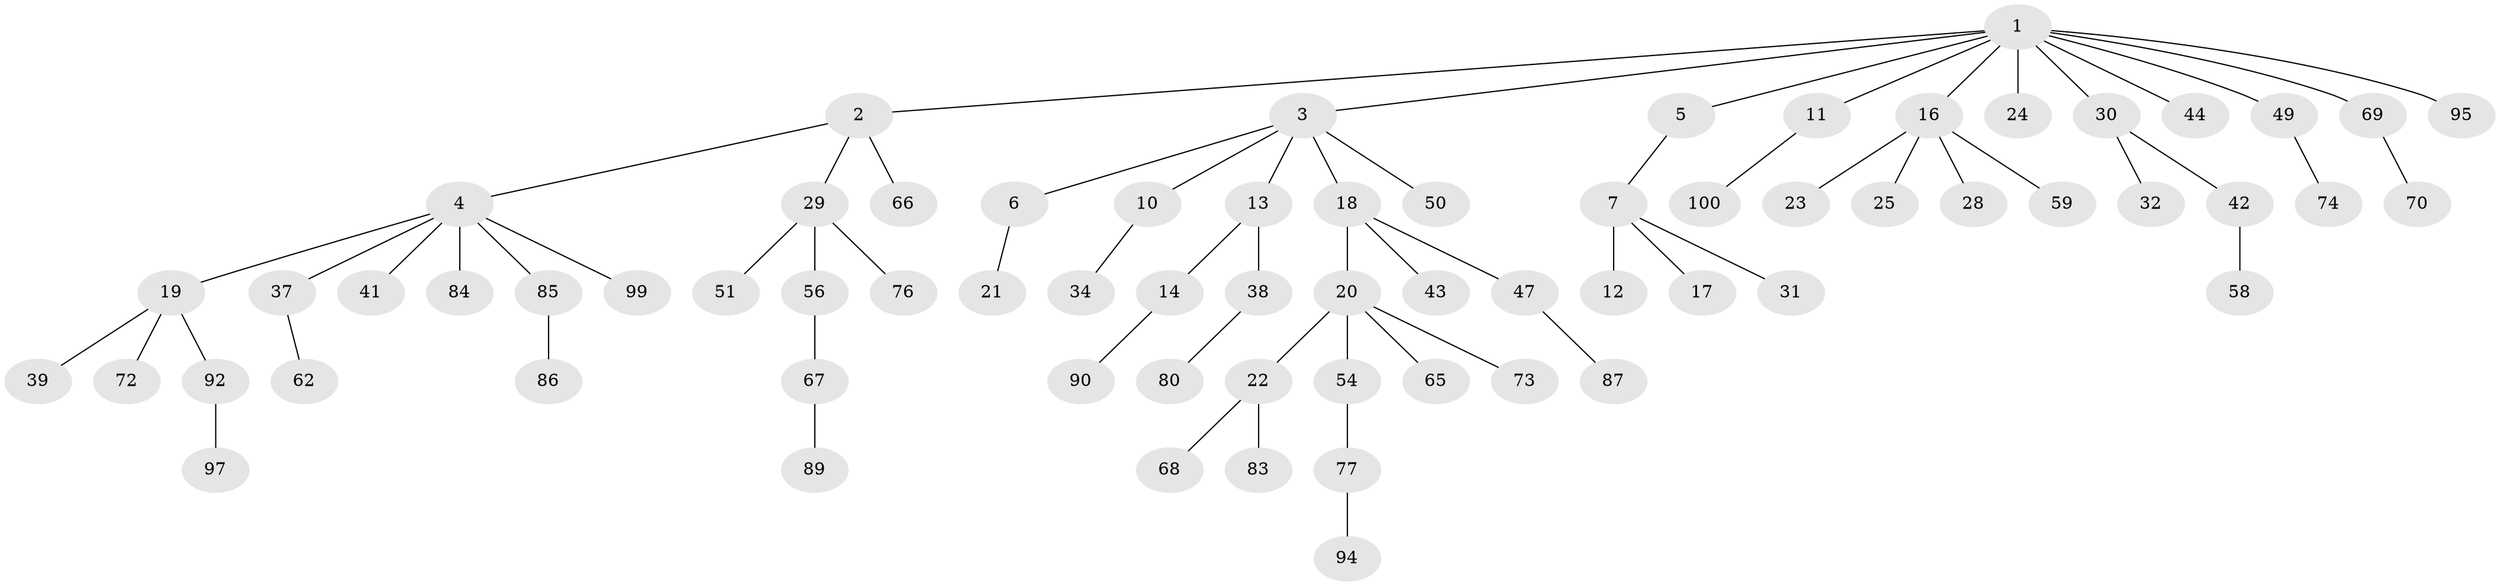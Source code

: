 // original degree distribution, {8: 0.01, 5: 0.04, 6: 0.02, 2: 0.29, 4: 0.02, 3: 0.15, 1: 0.47}
// Generated by graph-tools (version 1.1) at 2025/11/02/21/25 10:11:10]
// undirected, 69 vertices, 68 edges
graph export_dot {
graph [start="1"]
  node [color=gray90,style=filled];
  1 [super="+8"];
  2 [super="+61"];
  3 [super="+9"];
  4 [super="+15"];
  5;
  6;
  7 [super="+26"];
  10 [super="+46"];
  11 [super="+55"];
  12;
  13;
  14 [super="+60"];
  16 [super="+35"];
  17 [super="+33"];
  18 [super="+40"];
  19 [super="+45"];
  20 [super="+91"];
  21 [super="+82"];
  22 [super="+27"];
  23 [super="+96"];
  24 [super="+88"];
  25 [super="+53"];
  28;
  29 [super="+36"];
  30;
  31;
  32;
  34 [super="+64"];
  37 [super="+79"];
  38 [super="+52"];
  39;
  41 [super="+48"];
  42 [super="+57"];
  43;
  44;
  47 [super="+63"];
  49 [super="+78"];
  50;
  51;
  54 [super="+93"];
  56;
  58;
  59;
  62 [super="+75"];
  65;
  66;
  67 [super="+71"];
  68;
  69;
  70 [super="+81"];
  72;
  73;
  74;
  76 [super="+98"];
  77;
  80;
  83;
  84;
  85;
  86;
  87;
  89;
  90;
  92;
  94;
  95;
  97;
  99;
  100;
  1 -- 2;
  1 -- 3;
  1 -- 5;
  1 -- 11;
  1 -- 30;
  1 -- 49;
  1 -- 95;
  1 -- 16;
  1 -- 69;
  1 -- 24;
  1 -- 44;
  2 -- 4;
  2 -- 29;
  2 -- 66;
  3 -- 6;
  3 -- 10;
  3 -- 13;
  3 -- 18;
  3 -- 50;
  4 -- 37;
  4 -- 41;
  4 -- 85;
  4 -- 19;
  4 -- 99;
  4 -- 84;
  5 -- 7;
  6 -- 21;
  7 -- 12;
  7 -- 17;
  7 -- 31;
  10 -- 34;
  11 -- 100;
  13 -- 14;
  13 -- 38;
  14 -- 90;
  16 -- 23;
  16 -- 25;
  16 -- 28;
  16 -- 59;
  18 -- 20;
  18 -- 43;
  18 -- 47;
  19 -- 39;
  19 -- 72;
  19 -- 92;
  20 -- 22;
  20 -- 54;
  20 -- 65;
  20 -- 73;
  22 -- 83;
  22 -- 68;
  29 -- 51;
  29 -- 56;
  29 -- 76;
  30 -- 32;
  30 -- 42;
  37 -- 62;
  38 -- 80;
  42 -- 58;
  47 -- 87;
  49 -- 74;
  54 -- 77;
  56 -- 67;
  67 -- 89;
  69 -- 70;
  77 -- 94;
  85 -- 86;
  92 -- 97;
}
